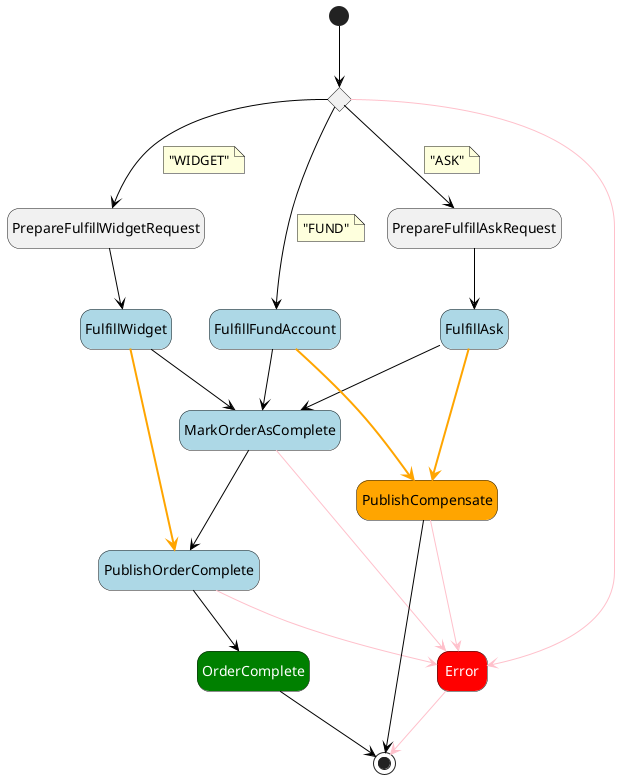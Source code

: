@startuml
hide empty description
skinparam LineBackgroundColor #black
skinparam ArrowColor #black
skinparam state {
    BackgroundColor<<aslFail>> #red
    FontColor<<aslFail>> #white

    BackgroundColor<<aslTask>> #lightblue
    BackgroundColor<<Compensate>> #orange

    BackgroundColor<<aslSucceed>> #green
    FontColor<<aslSucceed>> #white
}
state "Dispatch by type of item" as state1<<Choice>>
state "PrepareFulfillWidgetRequest" as state2<<aslPass>>
state "PrepareFulfillAskRequest" as state3<<aslPass>>
state "FulfillWidget" as state4<<aslTask>>
state "FulfillAsk" as state5<<aslTask>>
state "FulfillFundAccount" as state6<<aslTask>>
state "MarkOrderAsComplete" as state7<<aslTask>>
state "Error" as state8<<aslFail>>
state "PublishOrderComplete" as state9<<aslTask>>
state "OrderComplete" as state10<<aslSucceed>>
state "PublishCompensate" as state11<<Compensate>>
[*] --> state1
state1 --> state2
note on link
"WIDGET"
end note
state1 --> state3
note on link
"ASK"
end note
state1 --> state6
note on link
"FUND"
end note
state1 -[#pink]-> state8
state2 --> state4
state3 --> state5
state4 --> state7
state4 -[bold,#orange]-> state9
state5 --> state7
state5 -[bold,#orange]-> state11
state6 --> state7
state6 -[bold,#orange]-> state11
state7 --> state9
state7 -[#pink]-> state8
state8 -[#pink]-> [*]
state9 --> state10
state9 -[#pink]-> state8
state10 --> [*]
state11 --> [*]
state11 -[#pink]-> state8
@enduml
